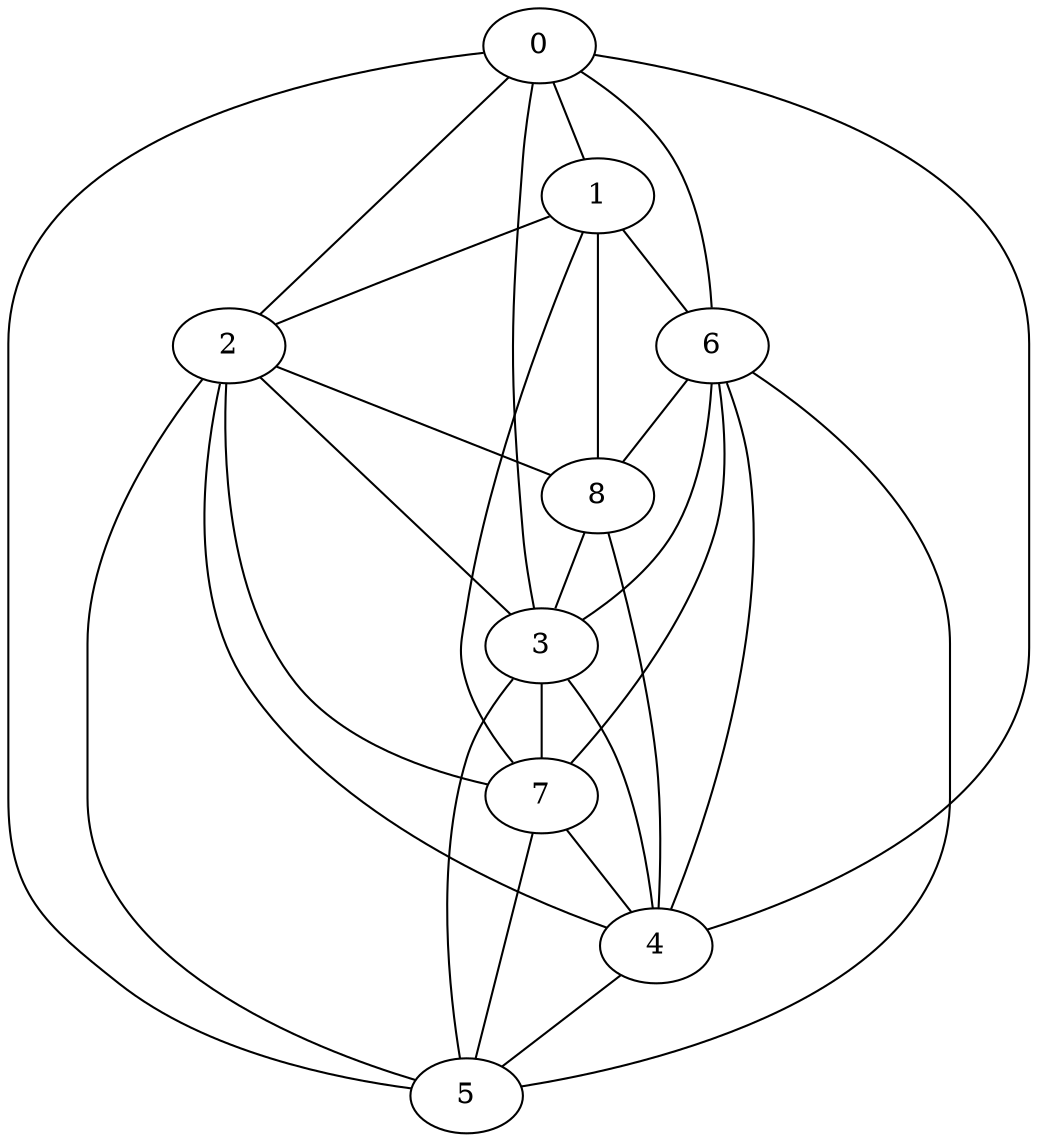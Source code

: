 graph G {
0;
1;
2;
3;
4;
5;
6;
7;
8;
0--1 ;
0--2 ;
0--3 ;
0--4 ;
0--5 ;
1--6 ;
1--2 ;
1--7 ;
6--8 ;
6--3 ;
6--4 ;
6--5 ;
2--3 ;
2--4 ;
2--5 ;
2--7 ;
3--4 ;
3--5 ;
3--7 ;
4--5 ;
7--5 ;
7--4 ;
0--6 ;
2--8 ;
1--8 ;
6--7 ;
8--3 ;
8--4 ;
}
